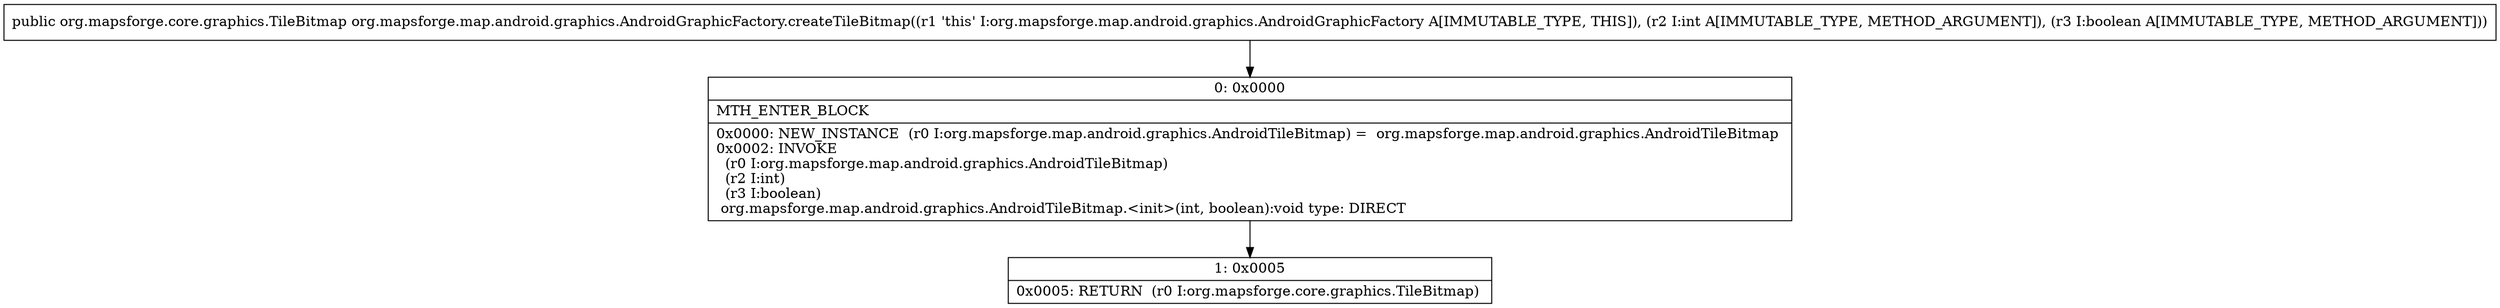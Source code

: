 digraph "CFG fororg.mapsforge.map.android.graphics.AndroidGraphicFactory.createTileBitmap(IZ)Lorg\/mapsforge\/core\/graphics\/TileBitmap;" {
Node_0 [shape=record,label="{0\:\ 0x0000|MTH_ENTER_BLOCK\l|0x0000: NEW_INSTANCE  (r0 I:org.mapsforge.map.android.graphics.AndroidTileBitmap) =  org.mapsforge.map.android.graphics.AndroidTileBitmap \l0x0002: INVOKE  \l  (r0 I:org.mapsforge.map.android.graphics.AndroidTileBitmap)\l  (r2 I:int)\l  (r3 I:boolean)\l org.mapsforge.map.android.graphics.AndroidTileBitmap.\<init\>(int, boolean):void type: DIRECT \l}"];
Node_1 [shape=record,label="{1\:\ 0x0005|0x0005: RETURN  (r0 I:org.mapsforge.core.graphics.TileBitmap) \l}"];
MethodNode[shape=record,label="{public org.mapsforge.core.graphics.TileBitmap org.mapsforge.map.android.graphics.AndroidGraphicFactory.createTileBitmap((r1 'this' I:org.mapsforge.map.android.graphics.AndroidGraphicFactory A[IMMUTABLE_TYPE, THIS]), (r2 I:int A[IMMUTABLE_TYPE, METHOD_ARGUMENT]), (r3 I:boolean A[IMMUTABLE_TYPE, METHOD_ARGUMENT])) }"];
MethodNode -> Node_0;
Node_0 -> Node_1;
}

